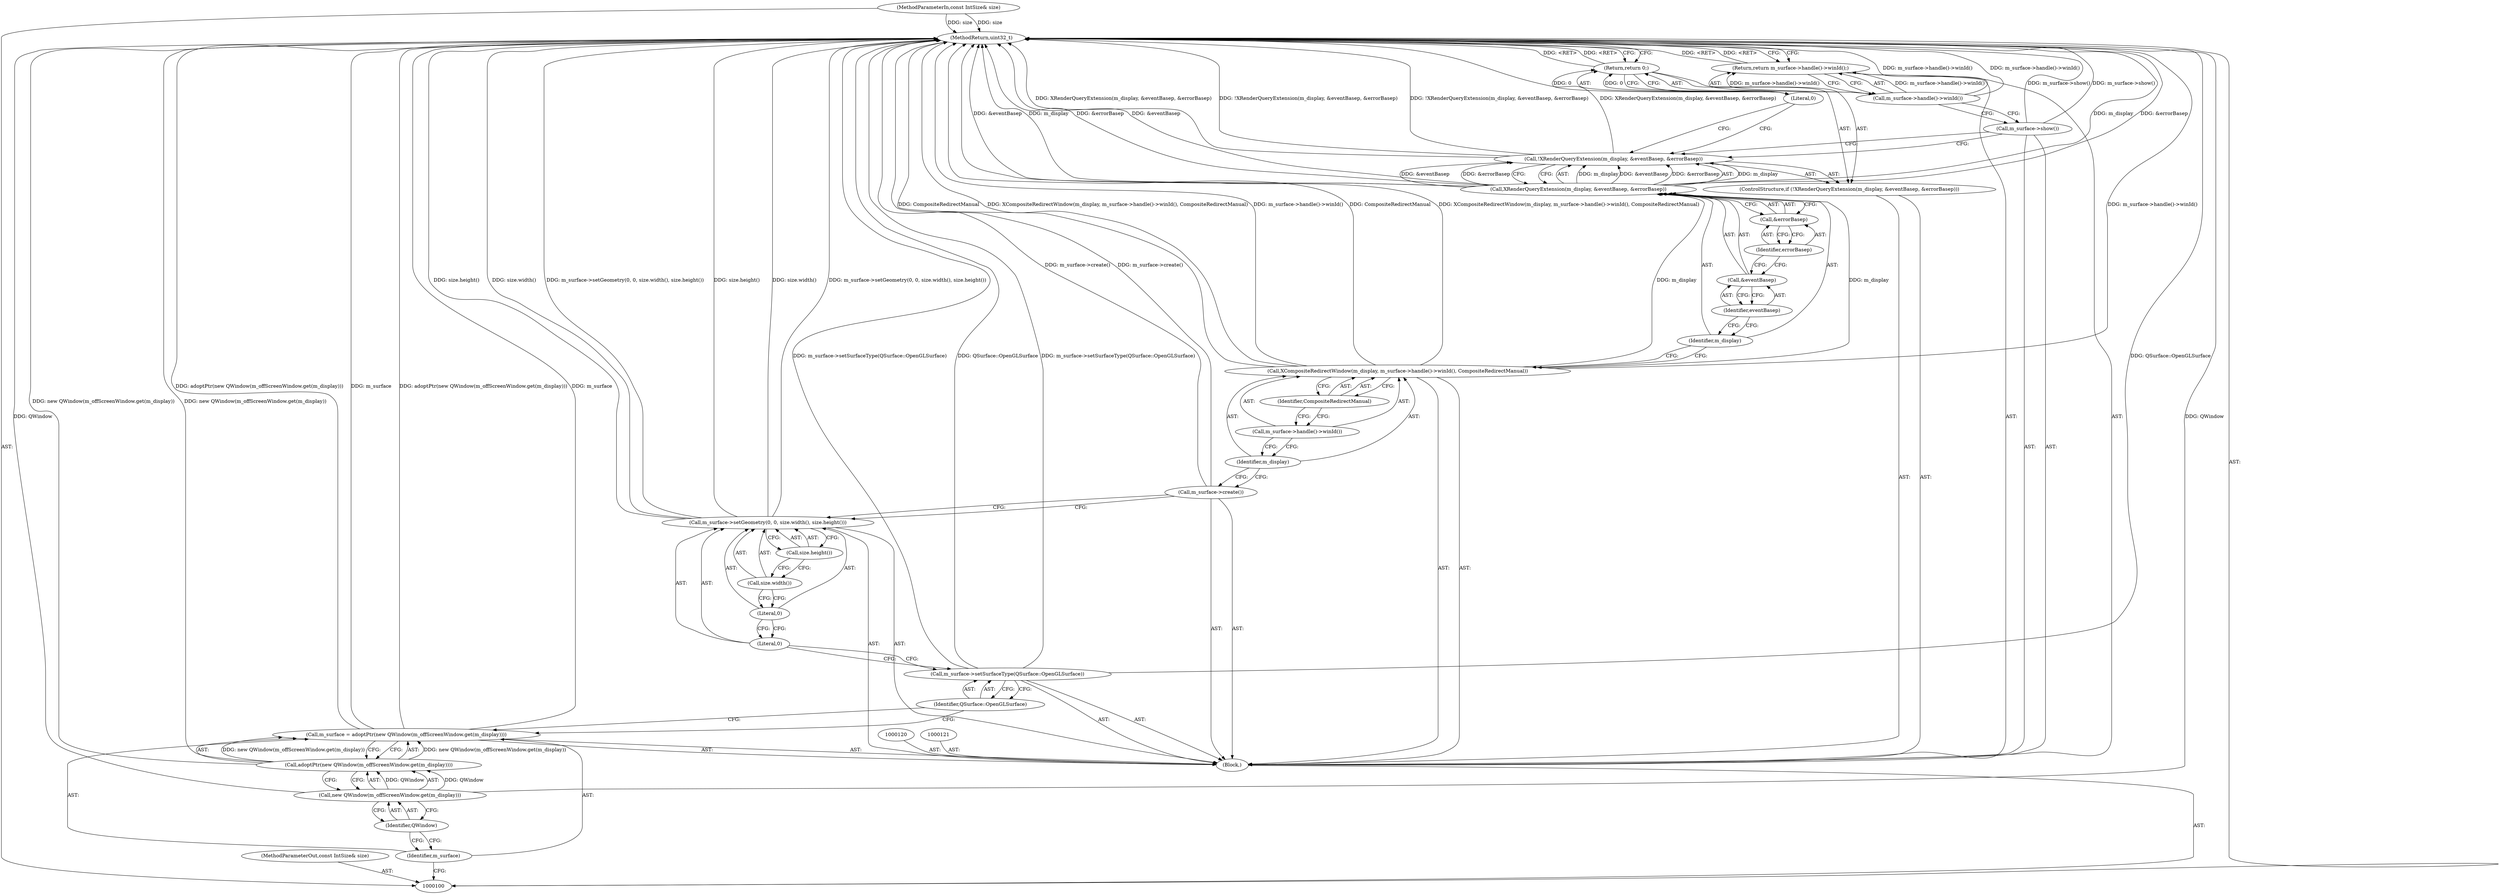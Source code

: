 digraph "1_Chrome_4da7eefcaad044a6f919947a2a0e3d4fed87834c_1" {
"1000101" [label="(MethodParameterIn,const IntSize& size)"];
"1000201" [label="(MethodParameterOut,const IntSize& size)"];
"1000135" [label="(MethodReturn,uint32_t)"];
"1000123" [label="(Call,!XRenderQueryExtension(m_display, &eventBasep, &errorBasep))"];
"1000124" [label="(Call,XRenderQueryExtension(m_display, &eventBasep, &errorBasep))"];
"1000125" [label="(Identifier,m_display)"];
"1000126" [label="(Call,&eventBasep)"];
"1000127" [label="(Identifier,eventBasep)"];
"1000128" [label="(Call,&errorBasep)"];
"1000129" [label="(Identifier,errorBasep)"];
"1000122" [label="(ControlStructure,if (!XRenderQueryExtension(m_display, &eventBasep, &errorBasep)))"];
"1000130" [label="(Return,return 0;)"];
"1000131" [label="(Literal,0)"];
"1000132" [label="(Call,m_surface->show())"];
"1000134" [label="(Call,m_surface->handle()->winId())"];
"1000133" [label="(Return,return m_surface->handle()->winId();)"];
"1000102" [label="(Block,)"];
"1000105" [label="(Call,adoptPtr(new QWindow(m_offScreenWindow.get(m_display))))"];
"1000106" [label="(Call,new QWindow(m_offScreenWindow.get(m_display)))"];
"1000107" [label="(Identifier,QWindow)"];
"1000103" [label="(Call,m_surface = adoptPtr(new QWindow(m_offScreenWindow.get(m_display))))"];
"1000104" [label="(Identifier,m_surface)"];
"1000109" [label="(Identifier,QSurface::OpenGLSurface)"];
"1000108" [label="(Call,m_surface->setSurfaceType(QSurface::OpenGLSurface))"];
"1000111" [label="(Literal,0)"];
"1000112" [label="(Literal,0)"];
"1000113" [label="(Call,size.width())"];
"1000114" [label="(Call,size.height())"];
"1000110" [label="(Call,m_surface->setGeometry(0, 0, size.width(), size.height()))"];
"1000115" [label="(Call,m_surface->create())"];
"1000117" [label="(Identifier,m_display)"];
"1000118" [label="(Call,m_surface->handle()->winId())"];
"1000119" [label="(Identifier,CompositeRedirectManual)"];
"1000116" [label="(Call,XCompositeRedirectWindow(m_display, m_surface->handle()->winId(), CompositeRedirectManual))"];
"1000101" -> "1000100"  [label="AST: "];
"1000101" -> "1000135"  [label="DDG: size"];
"1000201" -> "1000100"  [label="AST: "];
"1000135" -> "1000100"  [label="AST: "];
"1000135" -> "1000130"  [label="CFG: "];
"1000135" -> "1000133"  [label="CFG: "];
"1000124" -> "1000135"  [label="DDG: &eventBasep"];
"1000124" -> "1000135"  [label="DDG: m_display"];
"1000124" -> "1000135"  [label="DDG: &errorBasep"];
"1000108" -> "1000135"  [label="DDG: m_surface->setSurfaceType(QSurface::OpenGLSurface)"];
"1000108" -> "1000135"  [label="DDG: QSurface::OpenGLSurface"];
"1000106" -> "1000135"  [label="DDG: QWindow"];
"1000103" -> "1000135"  [label="DDG: m_surface"];
"1000103" -> "1000135"  [label="DDG: adoptPtr(new QWindow(m_offScreenWindow.get(m_display)))"];
"1000110" -> "1000135"  [label="DDG: size.height()"];
"1000110" -> "1000135"  [label="DDG: size.width()"];
"1000110" -> "1000135"  [label="DDG: m_surface->setGeometry(0, 0, size.width(), size.height())"];
"1000115" -> "1000135"  [label="DDG: m_surface->create()"];
"1000116" -> "1000135"  [label="DDG: m_surface->handle()->winId()"];
"1000116" -> "1000135"  [label="DDG: CompositeRedirectManual"];
"1000116" -> "1000135"  [label="DDG: XCompositeRedirectWindow(m_display, m_surface->handle()->winId(), CompositeRedirectManual)"];
"1000123" -> "1000135"  [label="DDG: XRenderQueryExtension(m_display, &eventBasep, &errorBasep)"];
"1000123" -> "1000135"  [label="DDG: !XRenderQueryExtension(m_display, &eventBasep, &errorBasep)"];
"1000132" -> "1000135"  [label="DDG: m_surface->show()"];
"1000134" -> "1000135"  [label="DDG: m_surface->handle()->winId()"];
"1000101" -> "1000135"  [label="DDG: size"];
"1000105" -> "1000135"  [label="DDG: new QWindow(m_offScreenWindow.get(m_display))"];
"1000133" -> "1000135"  [label="DDG: <RET>"];
"1000130" -> "1000135"  [label="DDG: <RET>"];
"1000123" -> "1000122"  [label="AST: "];
"1000123" -> "1000124"  [label="CFG: "];
"1000124" -> "1000123"  [label="AST: "];
"1000131" -> "1000123"  [label="CFG: "];
"1000132" -> "1000123"  [label="CFG: "];
"1000123" -> "1000135"  [label="DDG: XRenderQueryExtension(m_display, &eventBasep, &errorBasep)"];
"1000123" -> "1000135"  [label="DDG: !XRenderQueryExtension(m_display, &eventBasep, &errorBasep)"];
"1000124" -> "1000123"  [label="DDG: m_display"];
"1000124" -> "1000123"  [label="DDG: &eventBasep"];
"1000124" -> "1000123"  [label="DDG: &errorBasep"];
"1000124" -> "1000123"  [label="AST: "];
"1000124" -> "1000128"  [label="CFG: "];
"1000125" -> "1000124"  [label="AST: "];
"1000126" -> "1000124"  [label="AST: "];
"1000128" -> "1000124"  [label="AST: "];
"1000123" -> "1000124"  [label="CFG: "];
"1000124" -> "1000135"  [label="DDG: &eventBasep"];
"1000124" -> "1000135"  [label="DDG: m_display"];
"1000124" -> "1000135"  [label="DDG: &errorBasep"];
"1000124" -> "1000123"  [label="DDG: m_display"];
"1000124" -> "1000123"  [label="DDG: &eventBasep"];
"1000124" -> "1000123"  [label="DDG: &errorBasep"];
"1000116" -> "1000124"  [label="DDG: m_display"];
"1000125" -> "1000124"  [label="AST: "];
"1000125" -> "1000116"  [label="CFG: "];
"1000127" -> "1000125"  [label="CFG: "];
"1000126" -> "1000124"  [label="AST: "];
"1000126" -> "1000127"  [label="CFG: "];
"1000127" -> "1000126"  [label="AST: "];
"1000129" -> "1000126"  [label="CFG: "];
"1000127" -> "1000126"  [label="AST: "];
"1000127" -> "1000125"  [label="CFG: "];
"1000126" -> "1000127"  [label="CFG: "];
"1000128" -> "1000124"  [label="AST: "];
"1000128" -> "1000129"  [label="CFG: "];
"1000129" -> "1000128"  [label="AST: "];
"1000124" -> "1000128"  [label="CFG: "];
"1000129" -> "1000128"  [label="AST: "];
"1000129" -> "1000126"  [label="CFG: "];
"1000128" -> "1000129"  [label="CFG: "];
"1000122" -> "1000102"  [label="AST: "];
"1000123" -> "1000122"  [label="AST: "];
"1000130" -> "1000122"  [label="AST: "];
"1000130" -> "1000122"  [label="AST: "];
"1000130" -> "1000131"  [label="CFG: "];
"1000131" -> "1000130"  [label="AST: "];
"1000135" -> "1000130"  [label="CFG: "];
"1000130" -> "1000135"  [label="DDG: <RET>"];
"1000131" -> "1000130"  [label="DDG: 0"];
"1000131" -> "1000130"  [label="AST: "];
"1000131" -> "1000123"  [label="CFG: "];
"1000130" -> "1000131"  [label="CFG: "];
"1000131" -> "1000130"  [label="DDG: 0"];
"1000132" -> "1000102"  [label="AST: "];
"1000132" -> "1000123"  [label="CFG: "];
"1000134" -> "1000132"  [label="CFG: "];
"1000132" -> "1000135"  [label="DDG: m_surface->show()"];
"1000134" -> "1000133"  [label="AST: "];
"1000134" -> "1000132"  [label="CFG: "];
"1000133" -> "1000134"  [label="CFG: "];
"1000134" -> "1000135"  [label="DDG: m_surface->handle()->winId()"];
"1000134" -> "1000133"  [label="DDG: m_surface->handle()->winId()"];
"1000133" -> "1000102"  [label="AST: "];
"1000133" -> "1000134"  [label="CFG: "];
"1000134" -> "1000133"  [label="AST: "];
"1000135" -> "1000133"  [label="CFG: "];
"1000133" -> "1000135"  [label="DDG: <RET>"];
"1000134" -> "1000133"  [label="DDG: m_surface->handle()->winId()"];
"1000102" -> "1000100"  [label="AST: "];
"1000103" -> "1000102"  [label="AST: "];
"1000108" -> "1000102"  [label="AST: "];
"1000110" -> "1000102"  [label="AST: "];
"1000115" -> "1000102"  [label="AST: "];
"1000116" -> "1000102"  [label="AST: "];
"1000120" -> "1000102"  [label="AST: "];
"1000121" -> "1000102"  [label="AST: "];
"1000122" -> "1000102"  [label="AST: "];
"1000132" -> "1000102"  [label="AST: "];
"1000133" -> "1000102"  [label="AST: "];
"1000105" -> "1000103"  [label="AST: "];
"1000105" -> "1000106"  [label="CFG: "];
"1000106" -> "1000105"  [label="AST: "];
"1000103" -> "1000105"  [label="CFG: "];
"1000105" -> "1000135"  [label="DDG: new QWindow(m_offScreenWindow.get(m_display))"];
"1000105" -> "1000103"  [label="DDG: new QWindow(m_offScreenWindow.get(m_display))"];
"1000106" -> "1000105"  [label="DDG: QWindow"];
"1000106" -> "1000105"  [label="AST: "];
"1000106" -> "1000107"  [label="CFG: "];
"1000107" -> "1000106"  [label="AST: "];
"1000105" -> "1000106"  [label="CFG: "];
"1000106" -> "1000135"  [label="DDG: QWindow"];
"1000106" -> "1000105"  [label="DDG: QWindow"];
"1000107" -> "1000106"  [label="AST: "];
"1000107" -> "1000104"  [label="CFG: "];
"1000106" -> "1000107"  [label="CFG: "];
"1000103" -> "1000102"  [label="AST: "];
"1000103" -> "1000105"  [label="CFG: "];
"1000104" -> "1000103"  [label="AST: "];
"1000105" -> "1000103"  [label="AST: "];
"1000109" -> "1000103"  [label="CFG: "];
"1000103" -> "1000135"  [label="DDG: m_surface"];
"1000103" -> "1000135"  [label="DDG: adoptPtr(new QWindow(m_offScreenWindow.get(m_display)))"];
"1000105" -> "1000103"  [label="DDG: new QWindow(m_offScreenWindow.get(m_display))"];
"1000104" -> "1000103"  [label="AST: "];
"1000104" -> "1000100"  [label="CFG: "];
"1000107" -> "1000104"  [label="CFG: "];
"1000109" -> "1000108"  [label="AST: "];
"1000109" -> "1000103"  [label="CFG: "];
"1000108" -> "1000109"  [label="CFG: "];
"1000108" -> "1000102"  [label="AST: "];
"1000108" -> "1000109"  [label="CFG: "];
"1000109" -> "1000108"  [label="AST: "];
"1000111" -> "1000108"  [label="CFG: "];
"1000108" -> "1000135"  [label="DDG: m_surface->setSurfaceType(QSurface::OpenGLSurface)"];
"1000108" -> "1000135"  [label="DDG: QSurface::OpenGLSurface"];
"1000111" -> "1000110"  [label="AST: "];
"1000111" -> "1000108"  [label="CFG: "];
"1000112" -> "1000111"  [label="CFG: "];
"1000112" -> "1000110"  [label="AST: "];
"1000112" -> "1000111"  [label="CFG: "];
"1000113" -> "1000112"  [label="CFG: "];
"1000113" -> "1000110"  [label="AST: "];
"1000113" -> "1000112"  [label="CFG: "];
"1000114" -> "1000113"  [label="CFG: "];
"1000114" -> "1000110"  [label="AST: "];
"1000114" -> "1000113"  [label="CFG: "];
"1000110" -> "1000114"  [label="CFG: "];
"1000110" -> "1000102"  [label="AST: "];
"1000110" -> "1000114"  [label="CFG: "];
"1000111" -> "1000110"  [label="AST: "];
"1000112" -> "1000110"  [label="AST: "];
"1000113" -> "1000110"  [label="AST: "];
"1000114" -> "1000110"  [label="AST: "];
"1000115" -> "1000110"  [label="CFG: "];
"1000110" -> "1000135"  [label="DDG: size.height()"];
"1000110" -> "1000135"  [label="DDG: size.width()"];
"1000110" -> "1000135"  [label="DDG: m_surface->setGeometry(0, 0, size.width(), size.height())"];
"1000115" -> "1000102"  [label="AST: "];
"1000115" -> "1000110"  [label="CFG: "];
"1000117" -> "1000115"  [label="CFG: "];
"1000115" -> "1000135"  [label="DDG: m_surface->create()"];
"1000117" -> "1000116"  [label="AST: "];
"1000117" -> "1000115"  [label="CFG: "];
"1000118" -> "1000117"  [label="CFG: "];
"1000118" -> "1000116"  [label="AST: "];
"1000118" -> "1000117"  [label="CFG: "];
"1000119" -> "1000118"  [label="CFG: "];
"1000119" -> "1000116"  [label="AST: "];
"1000119" -> "1000118"  [label="CFG: "];
"1000116" -> "1000119"  [label="CFG: "];
"1000116" -> "1000102"  [label="AST: "];
"1000116" -> "1000119"  [label="CFG: "];
"1000117" -> "1000116"  [label="AST: "];
"1000118" -> "1000116"  [label="AST: "];
"1000119" -> "1000116"  [label="AST: "];
"1000125" -> "1000116"  [label="CFG: "];
"1000116" -> "1000135"  [label="DDG: m_surface->handle()->winId()"];
"1000116" -> "1000135"  [label="DDG: CompositeRedirectManual"];
"1000116" -> "1000135"  [label="DDG: XCompositeRedirectWindow(m_display, m_surface->handle()->winId(), CompositeRedirectManual)"];
"1000116" -> "1000124"  [label="DDG: m_display"];
}
